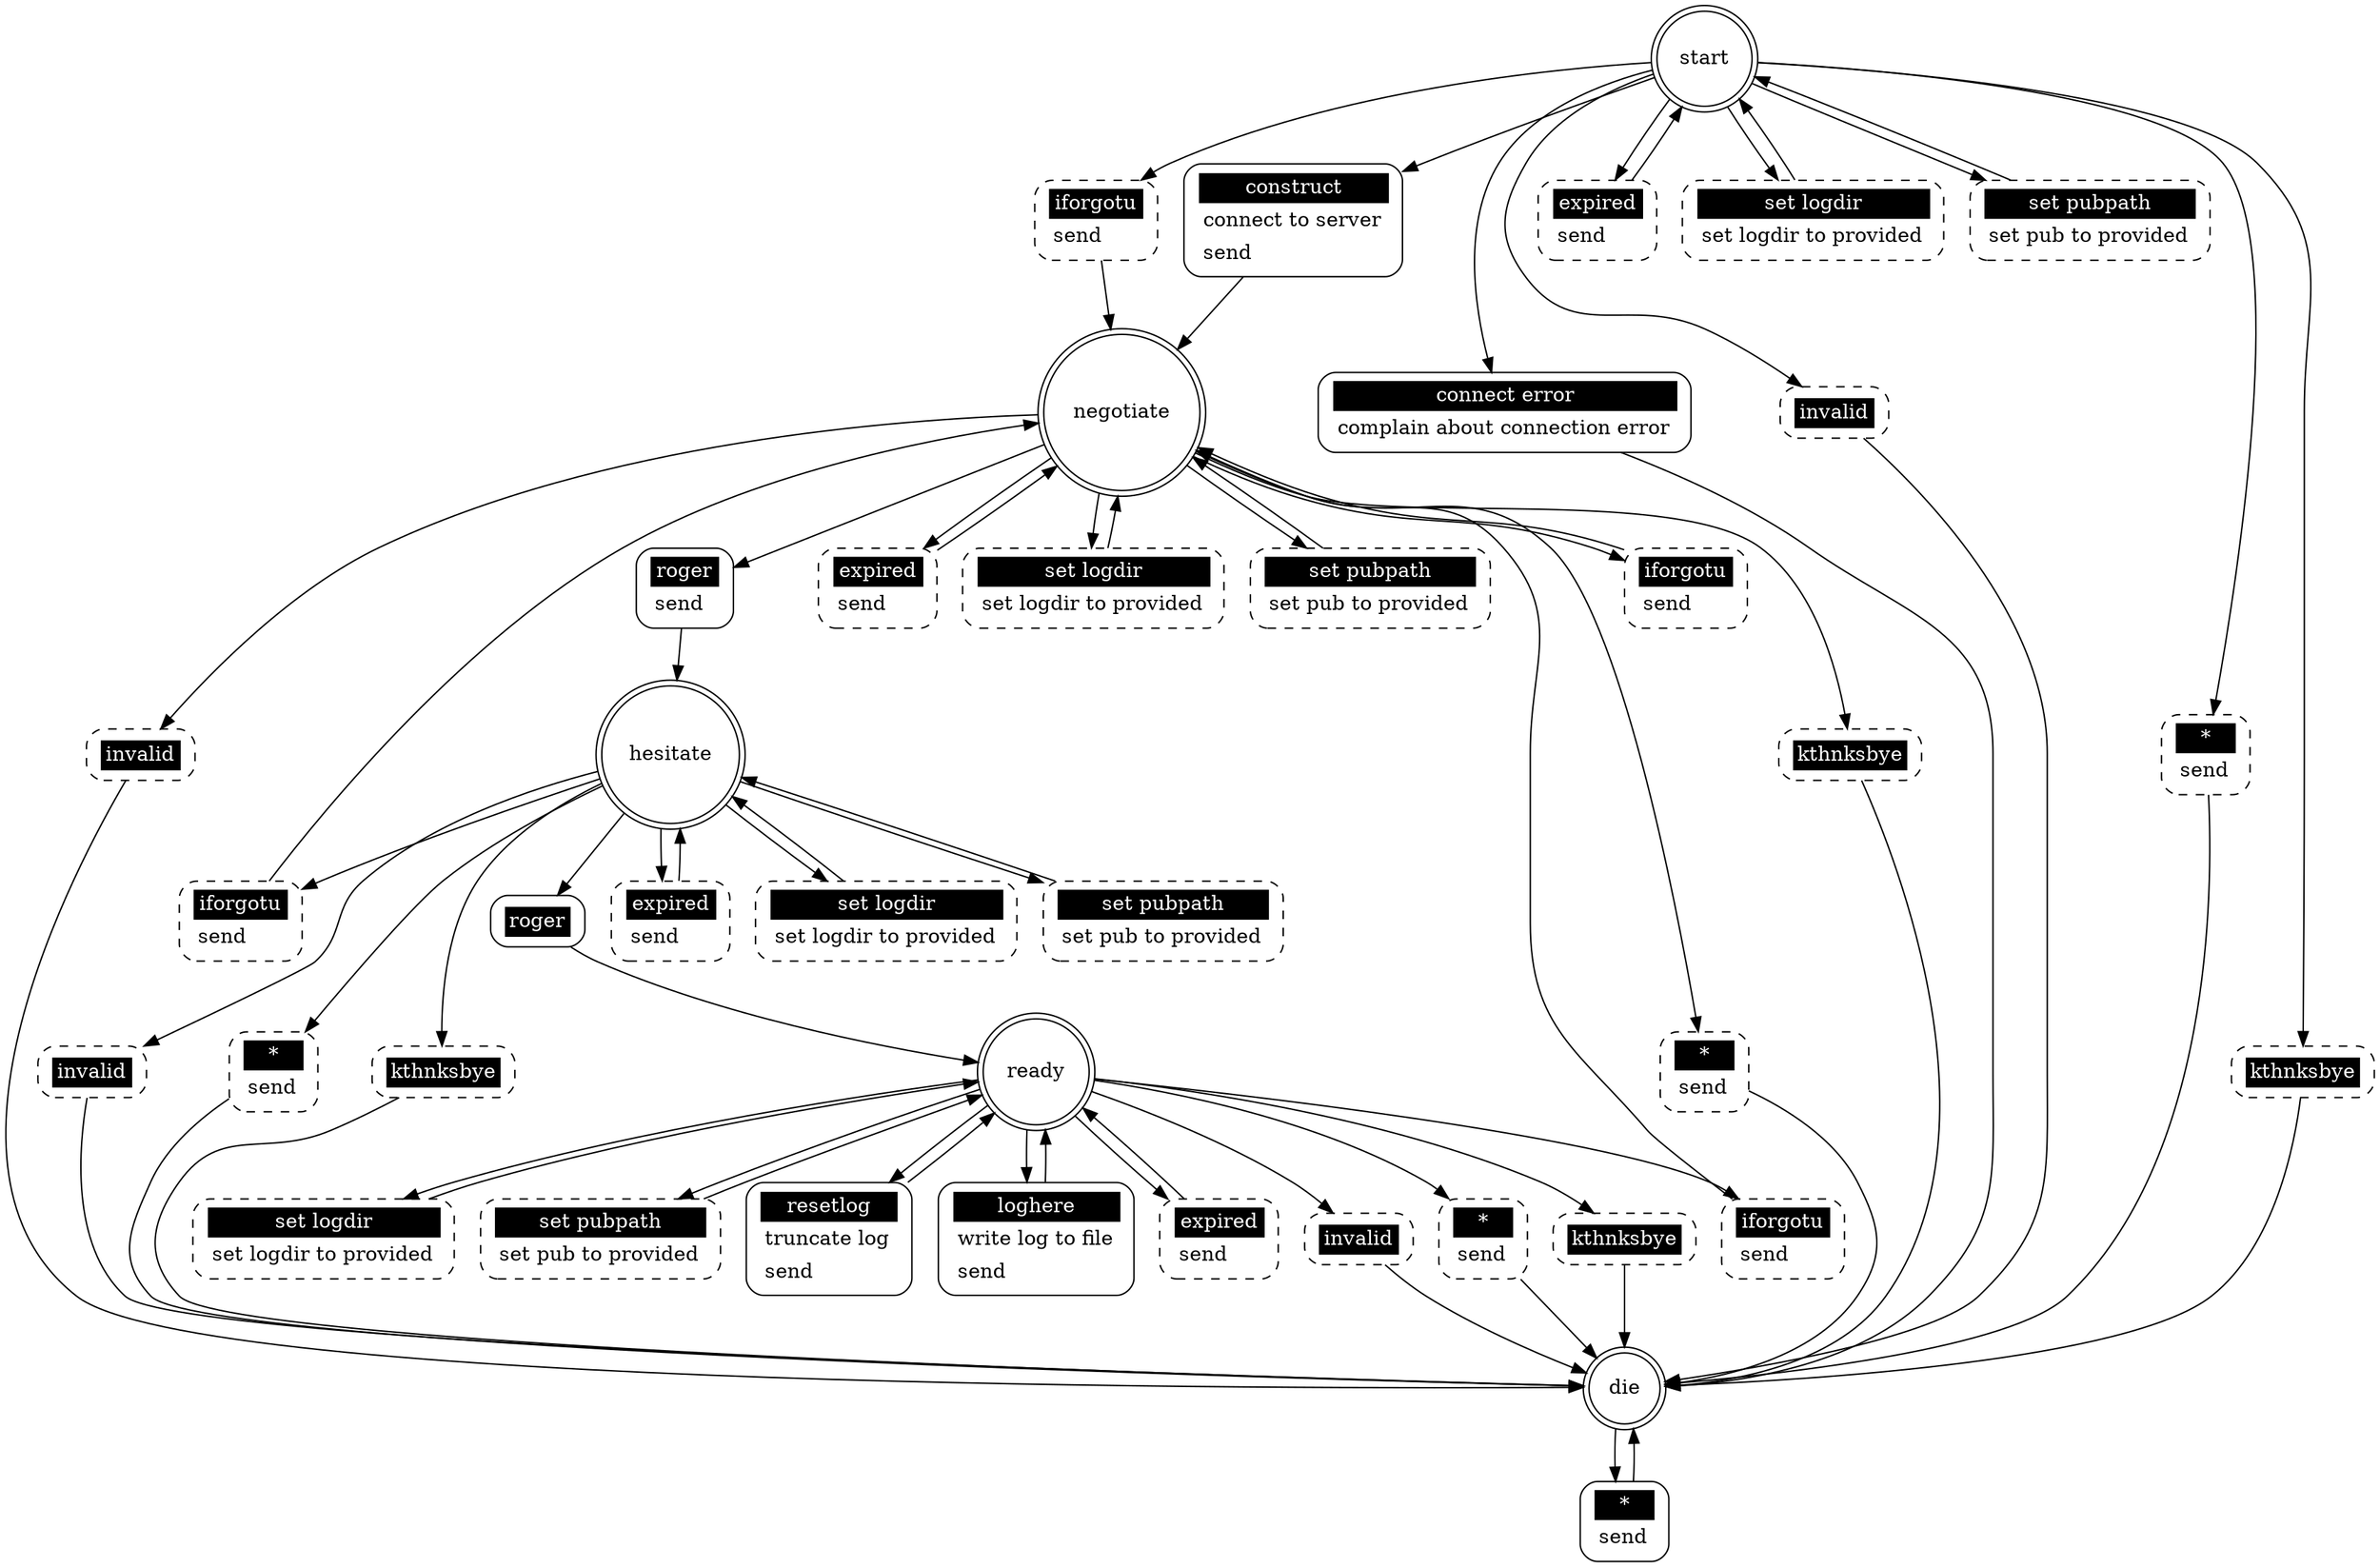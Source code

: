 ## Automatically generated from pkggraph_filer.xml by gsl
digraph "pkggraph_filer" {

 "start" [shape = "doublecircle"];
 "start iforgotu" [shape = "Mrecord" style = dashed label = <<table border="0" cellborder="0" cellpadding="3" bgcolor="white"><tr><td bgcolor="black" align="center" colspan="2"><font color="white">iforgotu</font></td></tr><tr><td align="left" port="r3">send</td></tr></table>>];
 "start" -> "start iforgotu";
 "start iforgotu" -> "negotiate";
 "start invalid" [shape = "Mrecord" style = dashed label = <<table border="0" cellborder="0" cellpadding="3" bgcolor="white"><tr><td bgcolor="black" align="center" colspan="2"><font color="white">invalid</font></td></tr></table>>];
 "start" -> "start invalid";
 "start invalid" -> "die";
 "start *" [shape = "Mrecord" style = dashed label = <<table border="0" cellborder="0" cellpadding="3" bgcolor="white"><tr><td bgcolor="black" align="center" colspan="2"><font color="white">*</font></td></tr><tr><td align="left" port="r3">send</td></tr></table>>];
 "start" -> "start *";
 "start *" -> "die";
 "start kthnksbye" [shape = "Mrecord" style = dashed label = <<table border="0" cellborder="0" cellpadding="3" bgcolor="white"><tr><td bgcolor="black" align="center" colspan="2"><font color="white">kthnksbye</font></td></tr></table>>];
 "start" -> "start kthnksbye";
 "start kthnksbye" -> "die";
 "start expired" [shape = "Mrecord" style = dashed label = <<table border="0" cellborder="0" cellpadding="3" bgcolor="white"><tr><td bgcolor="black" align="center" colspan="2"><font color="white">expired</font></td></tr><tr><td align="left" port="r3">send</td></tr></table>>];
 "start" -> "start expired";
 "start expired" -> "start";
 "start set logdir" [shape = "Mrecord" style = dashed label = <<table border="0" cellborder="0" cellpadding="3" bgcolor="white"><tr><td bgcolor="black" align="center" colspan="2"><font color="white">set logdir</font></td></tr><tr><td align="left" port="r3">set logdir to provided</td></tr></table>>];
 "start" -> "start set logdir";
 "start set logdir" -> "start";
 "start set pubpath" [shape = "Mrecord" style = dashed label = <<table border="0" cellborder="0" cellpadding="3" bgcolor="white"><tr><td bgcolor="black" align="center" colspan="2"><font color="white">set pubpath</font></td></tr><tr><td align="left" port="r3">set pub to provided</td></tr></table>>];
 "start" -> "start set pubpath";
 "start set pubpath" -> "start";
 "start construct" [shape = "Mrecord" style = solid label = <<table border="0" cellborder="0" cellpadding="3" bgcolor="white"><tr><td bgcolor="black" align="center" colspan="2"><font color="white">construct</font></td></tr><tr><td align="left" port="r3">connect to server</td></tr><tr><td align="left" port="r3">send</td></tr></table>>];
 "start" -> "start construct";
 "start construct" -> "negotiate";
 "start connect error" [shape = "Mrecord" style = solid label = <<table border="0" cellborder="0" cellpadding="3" bgcolor="white"><tr><td bgcolor="black" align="center" colspan="2"><font color="white">connect error</font></td></tr><tr><td align="left" port="r3">complain about connection error</td></tr></table>>];
 "start" -> "start connect error";
 "start connect error" -> "die";

 "negotiate" [shape = "doublecircle"];
 "negotiate iforgotu" [shape = "Mrecord" style = dashed label = <<table border="0" cellborder="0" cellpadding="3" bgcolor="white"><tr><td bgcolor="black" align="center" colspan="2"><font color="white">iforgotu</font></td></tr><tr><td align="left" port="r3">send</td></tr></table>>];
 "negotiate" -> "negotiate iforgotu";
 "negotiate iforgotu" -> "negotiate";
 "negotiate invalid" [shape = "Mrecord" style = dashed label = <<table border="0" cellborder="0" cellpadding="3" bgcolor="white"><tr><td bgcolor="black" align="center" colspan="2"><font color="white">invalid</font></td></tr></table>>];
 "negotiate" -> "negotiate invalid";
 "negotiate invalid" -> "die";
 "negotiate *" [shape = "Mrecord" style = dashed label = <<table border="0" cellborder="0" cellpadding="3" bgcolor="white"><tr><td bgcolor="black" align="center" colspan="2"><font color="white">*</font></td></tr><tr><td align="left" port="r3">send</td></tr></table>>];
 "negotiate" -> "negotiate *";
 "negotiate *" -> "die";
 "negotiate kthnksbye" [shape = "Mrecord" style = dashed label = <<table border="0" cellborder="0" cellpadding="3" bgcolor="white"><tr><td bgcolor="black" align="center" colspan="2"><font color="white">kthnksbye</font></td></tr></table>>];
 "negotiate" -> "negotiate kthnksbye";
 "negotiate kthnksbye" -> "die";
 "negotiate expired" [shape = "Mrecord" style = dashed label = <<table border="0" cellborder="0" cellpadding="3" bgcolor="white"><tr><td bgcolor="black" align="center" colspan="2"><font color="white">expired</font></td></tr><tr><td align="left" port="r3">send</td></tr></table>>];
 "negotiate" -> "negotiate expired";
 "negotiate expired" -> "negotiate";
 "negotiate set logdir" [shape = "Mrecord" style = dashed label = <<table border="0" cellborder="0" cellpadding="3" bgcolor="white"><tr><td bgcolor="black" align="center" colspan="2"><font color="white">set logdir</font></td></tr><tr><td align="left" port="r3">set logdir to provided</td></tr></table>>];
 "negotiate" -> "negotiate set logdir";
 "negotiate set logdir" -> "negotiate";
 "negotiate set pubpath" [shape = "Mrecord" style = dashed label = <<table border="0" cellborder="0" cellpadding="3" bgcolor="white"><tr><td bgcolor="black" align="center" colspan="2"><font color="white">set pubpath</font></td></tr><tr><td align="left" port="r3">set pub to provided</td></tr></table>>];
 "negotiate" -> "negotiate set pubpath";
 "negotiate set pubpath" -> "negotiate";
 "negotiate roger" [shape = "Mrecord" style = solid label = <<table border="0" cellborder="0" cellpadding="3" bgcolor="white"><tr><td bgcolor="black" align="center" colspan="2"><font color="white">roger</font></td></tr><tr><td align="left" port="r3">send</td></tr></table>>];
 "negotiate" -> "negotiate roger";
 "negotiate roger" -> "hesitate";

 "hesitate" [shape = "doublecircle"];
 "hesitate iforgotu" [shape = "Mrecord" style = dashed label = <<table border="0" cellborder="0" cellpadding="3" bgcolor="white"><tr><td bgcolor="black" align="center" colspan="2"><font color="white">iforgotu</font></td></tr><tr><td align="left" port="r3">send</td></tr></table>>];
 "hesitate" -> "hesitate iforgotu";
 "hesitate iforgotu" -> "negotiate";
 "hesitate invalid" [shape = "Mrecord" style = dashed label = <<table border="0" cellborder="0" cellpadding="3" bgcolor="white"><tr><td bgcolor="black" align="center" colspan="2"><font color="white">invalid</font></td></tr></table>>];
 "hesitate" -> "hesitate invalid";
 "hesitate invalid" -> "die";
 "hesitate *" [shape = "Mrecord" style = dashed label = <<table border="0" cellborder="0" cellpadding="3" bgcolor="white"><tr><td bgcolor="black" align="center" colspan="2"><font color="white">*</font></td></tr><tr><td align="left" port="r3">send</td></tr></table>>];
 "hesitate" -> "hesitate *";
 "hesitate *" -> "die";
 "hesitate kthnksbye" [shape = "Mrecord" style = dashed label = <<table border="0" cellborder="0" cellpadding="3" bgcolor="white"><tr><td bgcolor="black" align="center" colspan="2"><font color="white">kthnksbye</font></td></tr></table>>];
 "hesitate" -> "hesitate kthnksbye";
 "hesitate kthnksbye" -> "die";
 "hesitate expired" [shape = "Mrecord" style = dashed label = <<table border="0" cellborder="0" cellpadding="3" bgcolor="white"><tr><td bgcolor="black" align="center" colspan="2"><font color="white">expired</font></td></tr><tr><td align="left" port="r3">send</td></tr></table>>];
 "hesitate" -> "hesitate expired";
 "hesitate expired" -> "hesitate";
 "hesitate set logdir" [shape = "Mrecord" style = dashed label = <<table border="0" cellborder="0" cellpadding="3" bgcolor="white"><tr><td bgcolor="black" align="center" colspan="2"><font color="white">set logdir</font></td></tr><tr><td align="left" port="r3">set logdir to provided</td></tr></table>>];
 "hesitate" -> "hesitate set logdir";
 "hesitate set logdir" -> "hesitate";
 "hesitate set pubpath" [shape = "Mrecord" style = dashed label = <<table border="0" cellborder="0" cellpadding="3" bgcolor="white"><tr><td bgcolor="black" align="center" colspan="2"><font color="white">set pubpath</font></td></tr><tr><td align="left" port="r3">set pub to provided</td></tr></table>>];
 "hesitate" -> "hesitate set pubpath";
 "hesitate set pubpath" -> "hesitate";
 "hesitate roger" [shape = "Mrecord" style = solid label = <<table border="0" cellborder="0" cellpadding="3" bgcolor="white"><tr><td bgcolor="black" align="center" colspan="2"><font color="white">roger</font></td></tr></table>>];
 "hesitate" -> "hesitate roger";
 "hesitate roger" -> "ready";

 "ready" [shape = "doublecircle"];
 "ready iforgotu" [shape = "Mrecord" style = dashed label = <<table border="0" cellborder="0" cellpadding="3" bgcolor="white"><tr><td bgcolor="black" align="center" colspan="2"><font color="white">iforgotu</font></td></tr><tr><td align="left" port="r3">send</td></tr></table>>];
 "ready" -> "ready iforgotu";
 "ready iforgotu" -> "negotiate";
 "ready invalid" [shape = "Mrecord" style = dashed label = <<table border="0" cellborder="0" cellpadding="3" bgcolor="white"><tr><td bgcolor="black" align="center" colspan="2"><font color="white">invalid</font></td></tr></table>>];
 "ready" -> "ready invalid";
 "ready invalid" -> "die";
 "ready *" [shape = "Mrecord" style = dashed label = <<table border="0" cellborder="0" cellpadding="3" bgcolor="white"><tr><td bgcolor="black" align="center" colspan="2"><font color="white">*</font></td></tr><tr><td align="left" port="r3">send</td></tr></table>>];
 "ready" -> "ready *";
 "ready *" -> "die";
 "ready kthnksbye" [shape = "Mrecord" style = dashed label = <<table border="0" cellborder="0" cellpadding="3" bgcolor="white"><tr><td bgcolor="black" align="center" colspan="2"><font color="white">kthnksbye</font></td></tr></table>>];
 "ready" -> "ready kthnksbye";
 "ready kthnksbye" -> "die";
 "ready expired" [shape = "Mrecord" style = dashed label = <<table border="0" cellborder="0" cellpadding="3" bgcolor="white"><tr><td bgcolor="black" align="center" colspan="2"><font color="white">expired</font></td></tr><tr><td align="left" port="r3">send</td></tr></table>>];
 "ready" -> "ready expired";
 "ready expired" -> "ready";
 "ready set logdir" [shape = "Mrecord" style = dashed label = <<table border="0" cellborder="0" cellpadding="3" bgcolor="white"><tr><td bgcolor="black" align="center" colspan="2"><font color="white">set logdir</font></td></tr><tr><td align="left" port="r3">set logdir to provided</td></tr></table>>];
 "ready" -> "ready set logdir";
 "ready set logdir" -> "ready";
 "ready set pubpath" [shape = "Mrecord" style = dashed label = <<table border="0" cellborder="0" cellpadding="3" bgcolor="white"><tr><td bgcolor="black" align="center" colspan="2"><font color="white">set pubpath</font></td></tr><tr><td align="left" port="r3">set pub to provided</td></tr></table>>];
 "ready" -> "ready set pubpath";
 "ready set pubpath" -> "ready";
 "ready resetlog" [shape = "Mrecord" style = solid label = <<table border="0" cellborder="0" cellpadding="3" bgcolor="white"><tr><td bgcolor="black" align="center" colspan="2"><font color="white">resetlog</font></td></tr><tr><td align="left" port="r3">truncate log</td></tr><tr><td align="left" port="r3">send</td></tr></table>>];
 "ready" -> "ready resetlog";
 "ready resetlog" -> "ready";
 "ready loghere" [shape = "Mrecord" style = solid label = <<table border="0" cellborder="0" cellpadding="3" bgcolor="white"><tr><td bgcolor="black" align="center" colspan="2"><font color="white">loghere</font></td></tr><tr><td align="left" port="r3">write log to file</td></tr><tr><td align="left" port="r3">send</td></tr></table>>];
 "ready" -> "ready loghere";
 "ready loghere" -> "ready";

 "die" [shape = "doublecircle"];
 "die *" [shape = "Mrecord" style = solid label = <<table border="0" cellborder="0" cellpadding="3" bgcolor="white"><tr><td bgcolor="black" align="center" colspan="2"><font color="white">*</font></td></tr><tr><td align="left" port="r3">send</td></tr></table>>];
 "die" -> "die *";
 "die *" -> "die";
}
